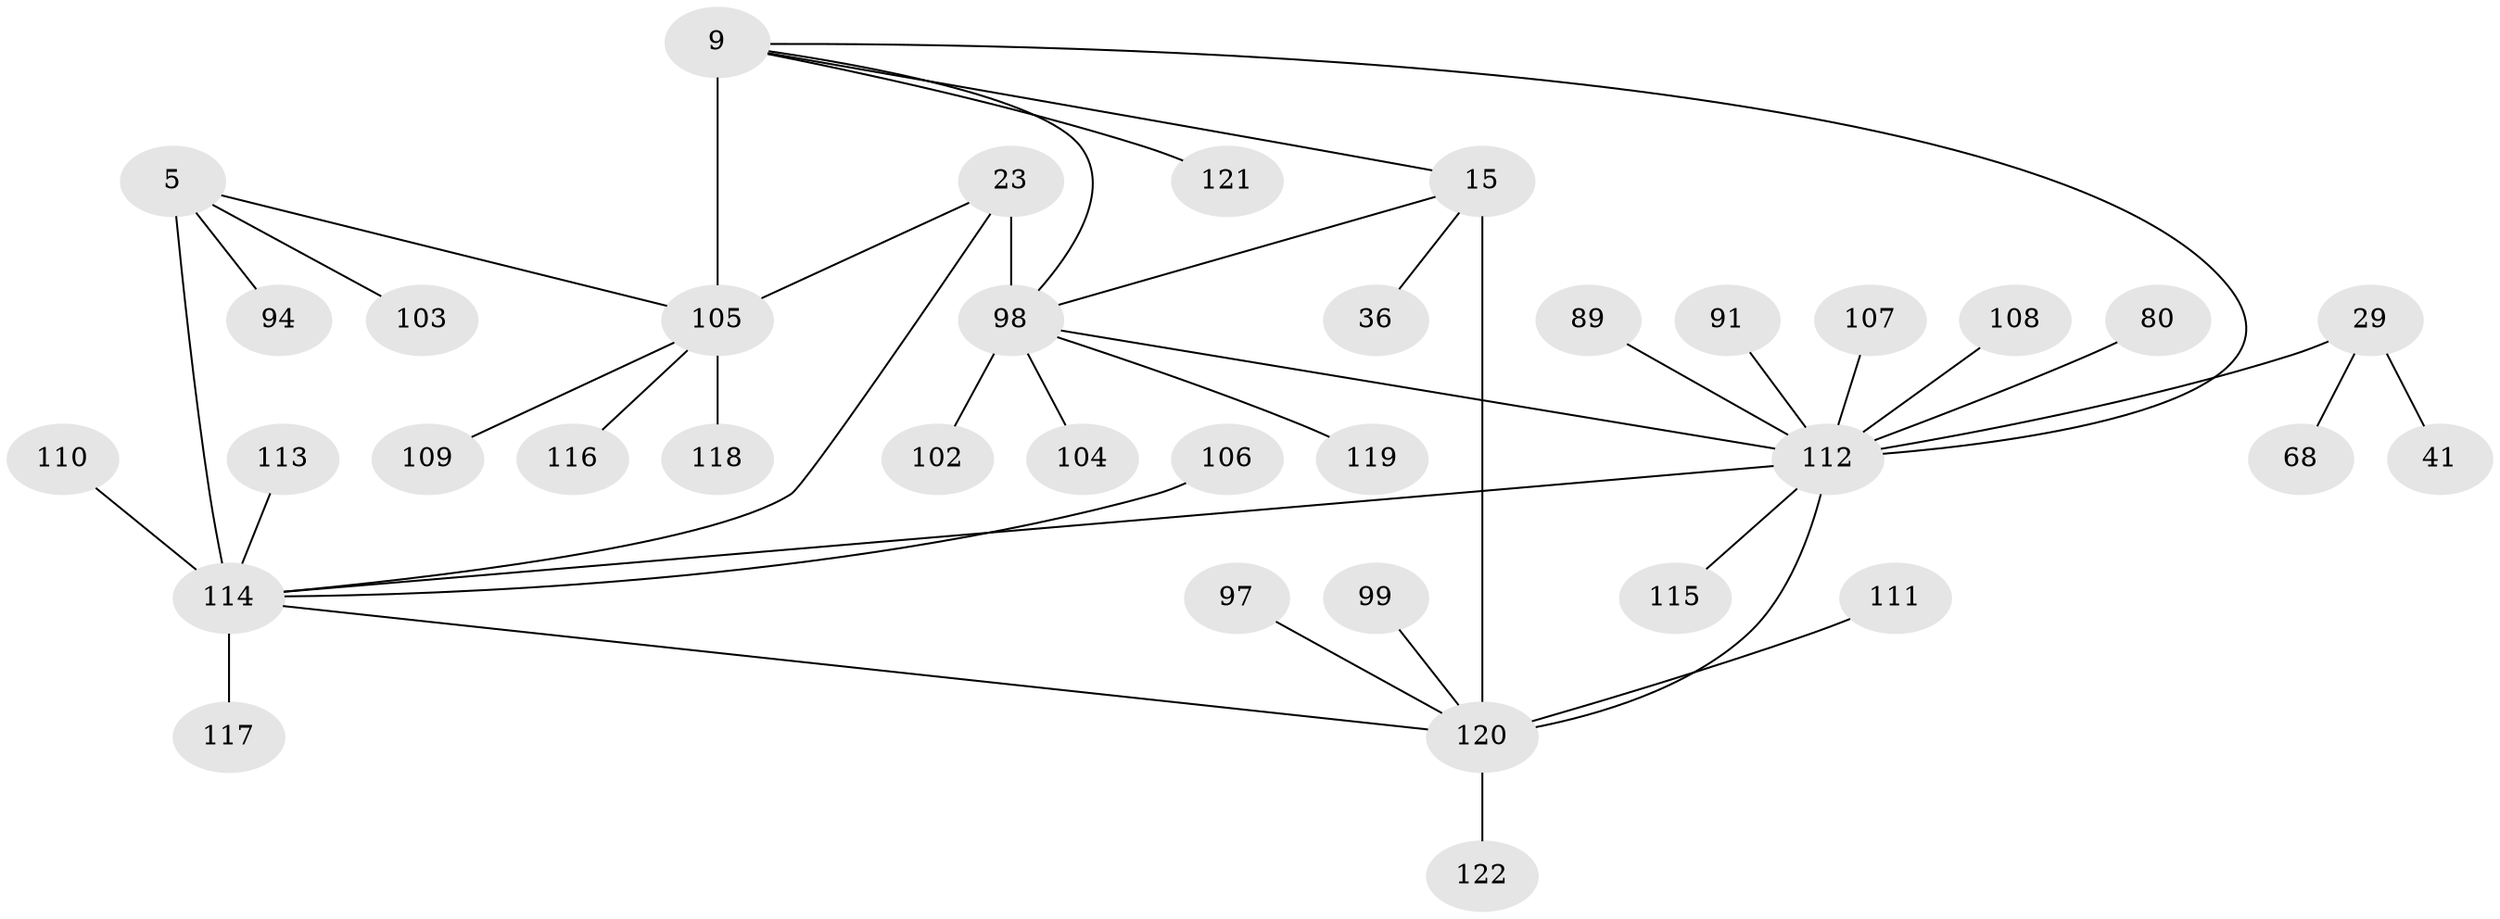 // original degree distribution, {11: 0.02459016393442623, 8: 0.08196721311475409, 7: 0.040983606557377046, 9: 0.03278688524590164, 6: 0.05737704918032787, 15: 0.00819672131147541, 1: 0.5245901639344263, 3: 0.040983606557377046, 2: 0.18032786885245902, 4: 0.00819672131147541}
// Generated by graph-tools (version 1.1) at 2025/57/03/04/25 21:57:14]
// undirected, 36 vertices, 42 edges
graph export_dot {
graph [start="1"]
  node [color=gray90,style=filled];
  5 [super="+3"];
  9 [super="+7"];
  15 [super="+13"];
  23 [super="+21"];
  29 [super="+28"];
  36;
  41;
  68;
  80;
  89 [super="+61"];
  91;
  94;
  97;
  98 [super="+24+37+20+55+77+67+70+71"];
  99;
  102 [super="+40"];
  103 [super="+73"];
  104;
  105 [super="+81+66+82+84+90+92"];
  106;
  107;
  108;
  109;
  110 [super="+100"];
  111 [super="+85"];
  112 [super="+27+31+38+50+62+96+60"];
  113;
  114 [super="+74+43+78+88"];
  115;
  116 [super="+45"];
  117;
  118;
  119;
  120 [super="+57+18+33+49+52+56+86+95"];
  121 [super="+101"];
  122;
  5 -- 94;
  5 -- 103;
  5 -- 114 [weight=8];
  5 -- 105;
  9 -- 15;
  9 -- 121;
  9 -- 112;
  9 -- 105 [weight=8];
  9 -- 98;
  15 -- 36;
  15 -- 120 [weight=8];
  15 -- 98;
  23 -- 114;
  23 -- 105;
  23 -- 98 [weight=8];
  29 -- 68;
  29 -- 41;
  29 -- 112 [weight=8];
  80 -- 112;
  89 -- 112;
  91 -- 112;
  97 -- 120;
  98 -- 102;
  98 -- 104;
  98 -- 112 [weight=2];
  98 -- 119;
  99 -- 120;
  105 -- 109;
  105 -- 116;
  105 -- 118;
  106 -- 114;
  107 -- 112;
  108 -- 112;
  110 -- 114;
  111 -- 120;
  112 -- 115;
  112 -- 114 [weight=5];
  112 -- 120 [weight=2];
  113 -- 114;
  114 -- 117;
  114 -- 120;
  120 -- 122;
}
